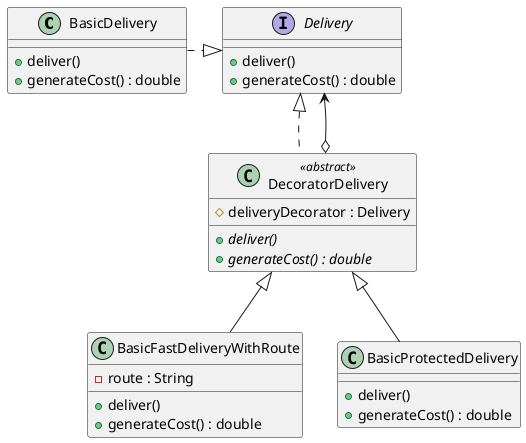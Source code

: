 @startuml

class BasicDelivery {
    + deliver()
    + generateCost() : double
}

interface Delivery {
    + deliver()
    + generateCost() : double
}

class DecoratorDelivery << abstract >>{
    # deliveryDecorator : Delivery
    + {abstract} deliver() 
    + {abstract} generateCost() : double
}

class BasicFastDeliveryWithRoute {
    - route : String
    + deliver()
    + generateCost() : double
}

class BasicProtectedDelivery {
    + deliver()
    + generateCost() : double
}

Delivery <|.left BasicDelivery
Delivery <|.. DecoratorDelivery
DecoratorDelivery o--> Delivery
DecoratorDelivery <|-- BasicFastDeliveryWithRoute
DecoratorDelivery <|-- BasicProtectedDelivery


@enduml
